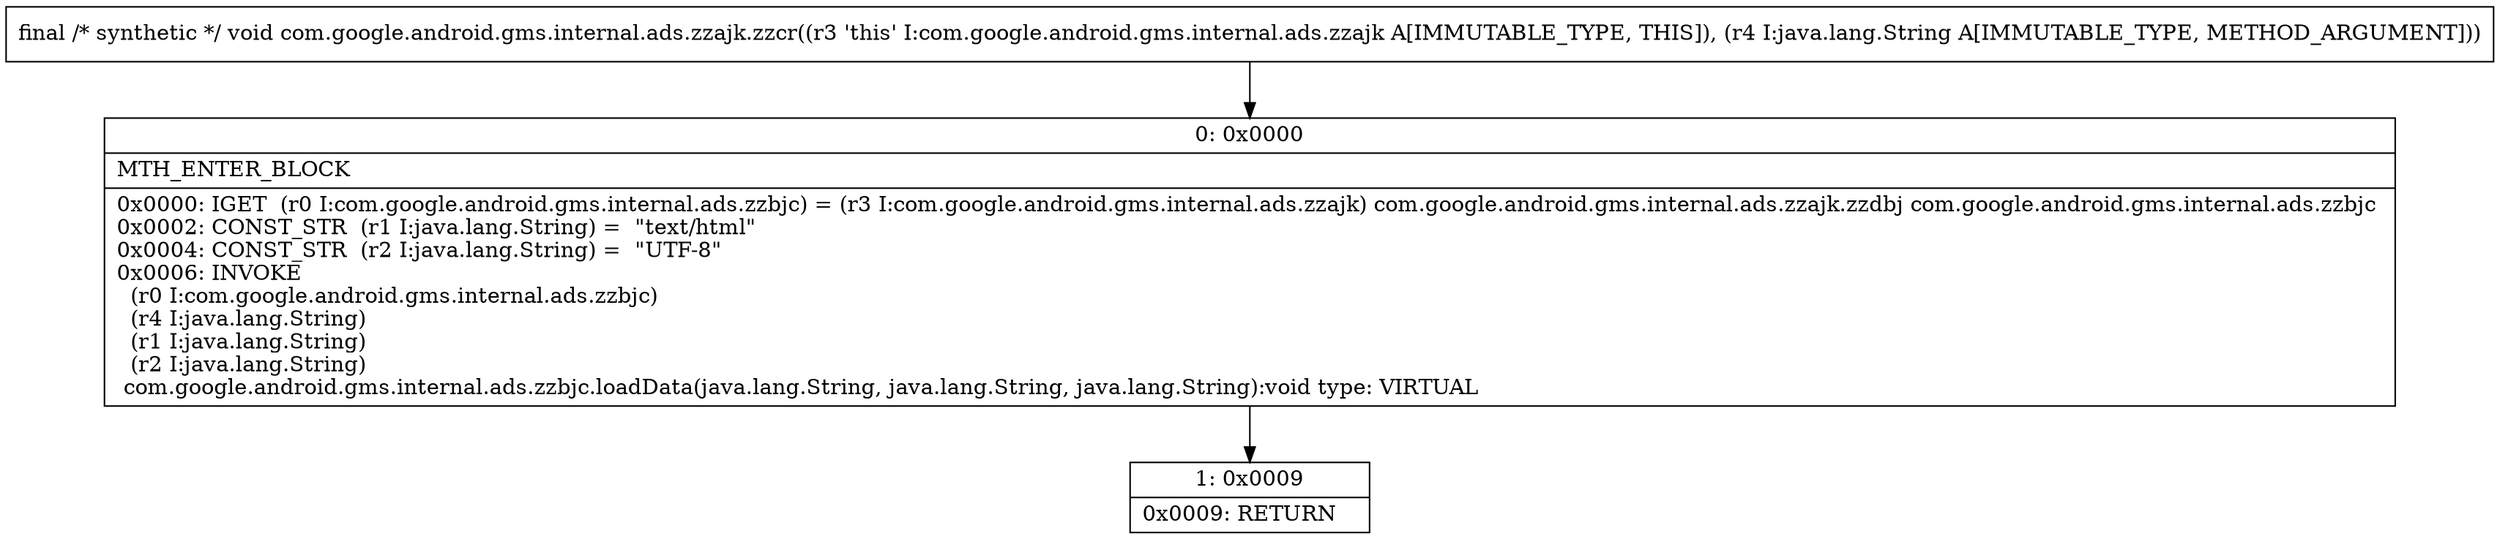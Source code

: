 digraph "CFG forcom.google.android.gms.internal.ads.zzajk.zzcr(Ljava\/lang\/String;)V" {
Node_0 [shape=record,label="{0\:\ 0x0000|MTH_ENTER_BLOCK\l|0x0000: IGET  (r0 I:com.google.android.gms.internal.ads.zzbjc) = (r3 I:com.google.android.gms.internal.ads.zzajk) com.google.android.gms.internal.ads.zzajk.zzdbj com.google.android.gms.internal.ads.zzbjc \l0x0002: CONST_STR  (r1 I:java.lang.String) =  \"text\/html\" \l0x0004: CONST_STR  (r2 I:java.lang.String) =  \"UTF\-8\" \l0x0006: INVOKE  \l  (r0 I:com.google.android.gms.internal.ads.zzbjc)\l  (r4 I:java.lang.String)\l  (r1 I:java.lang.String)\l  (r2 I:java.lang.String)\l com.google.android.gms.internal.ads.zzbjc.loadData(java.lang.String, java.lang.String, java.lang.String):void type: VIRTUAL \l}"];
Node_1 [shape=record,label="{1\:\ 0x0009|0x0009: RETURN   \l}"];
MethodNode[shape=record,label="{final \/* synthetic *\/ void com.google.android.gms.internal.ads.zzajk.zzcr((r3 'this' I:com.google.android.gms.internal.ads.zzajk A[IMMUTABLE_TYPE, THIS]), (r4 I:java.lang.String A[IMMUTABLE_TYPE, METHOD_ARGUMENT])) }"];
MethodNode -> Node_0;
Node_0 -> Node_1;
}

